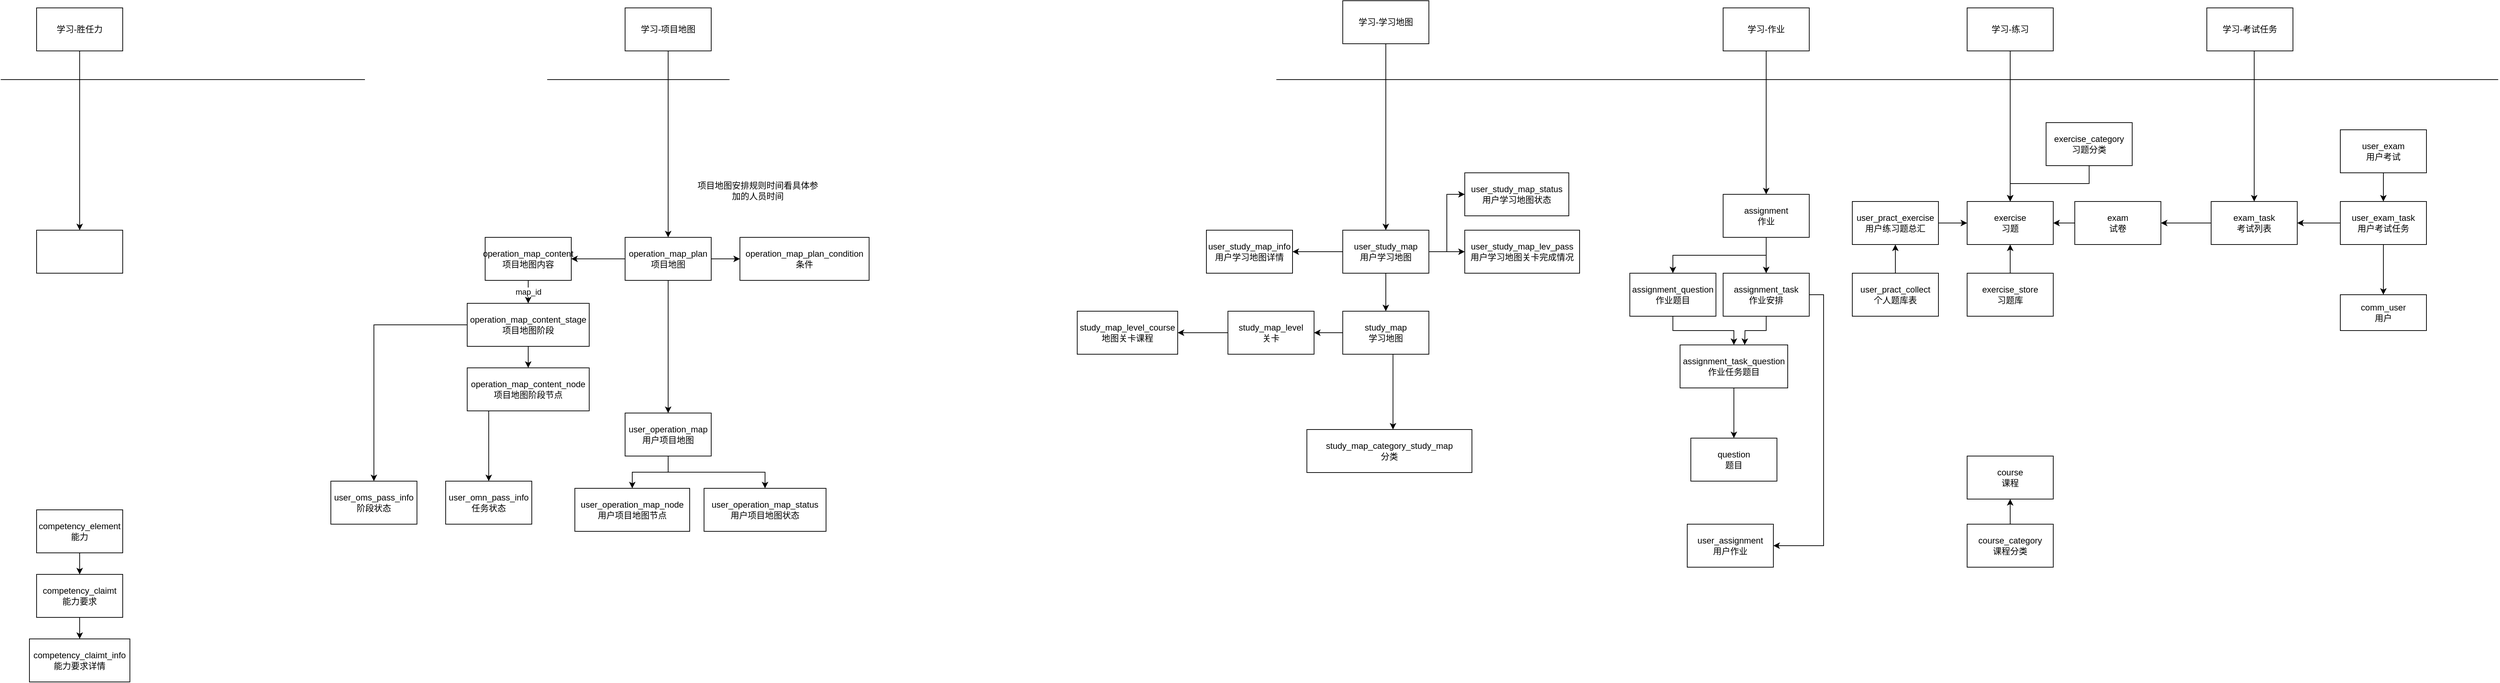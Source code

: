 <mxfile version="16.6.1" type="github">
  <diagram id="bixSDpGMKZh9JCM2c2_f" name="Page-1">
    <mxGraphModel dx="4730" dy="1931" grid="1" gridSize="10" guides="1" tooltips="1" connect="1" arrows="1" fold="1" page="1" pageScale="1" pageWidth="827" pageHeight="1169" math="0" shadow="0">
      <root>
        <mxCell id="0" />
        <mxCell id="1" parent="0" />
        <mxCell id="MydzxWOjrlcetfUnZiZt-8" style="edgeStyle=orthogonalEdgeStyle;rounded=0;orthogonalLoop=1;jettySize=auto;html=1;entryX=1;entryY=0.5;entryDx=0;entryDy=0;" parent="1" source="MydzxWOjrlcetfUnZiZt-1" target="MydzxWOjrlcetfUnZiZt-7" edge="1">
          <mxGeometry relative="1" as="geometry" />
        </mxCell>
        <mxCell id="MydzxWOjrlcetfUnZiZt-1" value="exam_task&lt;br&gt;考试列表" style="rounded=0;whiteSpace=wrap;html=1;" parent="1" vertex="1">
          <mxGeometry x="420" y="170" width="120" height="60" as="geometry" />
        </mxCell>
        <mxCell id="MydzxWOjrlcetfUnZiZt-2" value="comm_user&lt;br&gt;用户" style="rounded=0;whiteSpace=wrap;html=1;" parent="1" vertex="1">
          <mxGeometry x="600" y="300" width="120" height="50" as="geometry" />
        </mxCell>
        <mxCell id="MydzxWOjrlcetfUnZiZt-5" style="edgeStyle=orthogonalEdgeStyle;rounded=0;orthogonalLoop=1;jettySize=auto;html=1;entryX=0.5;entryY=0;entryDx=0;entryDy=0;" parent="1" source="MydzxWOjrlcetfUnZiZt-3" target="MydzxWOjrlcetfUnZiZt-2" edge="1">
          <mxGeometry relative="1" as="geometry">
            <Array as="points">
              <mxPoint x="660" y="260" />
              <mxPoint x="660" y="260" />
            </Array>
          </mxGeometry>
        </mxCell>
        <mxCell id="MydzxWOjrlcetfUnZiZt-6" style="edgeStyle=orthogonalEdgeStyle;rounded=0;orthogonalLoop=1;jettySize=auto;html=1;exitX=0;exitY=0.5;exitDx=0;exitDy=0;" parent="1" source="MydzxWOjrlcetfUnZiZt-3" target="MydzxWOjrlcetfUnZiZt-1" edge="1">
          <mxGeometry relative="1" as="geometry" />
        </mxCell>
        <mxCell id="MydzxWOjrlcetfUnZiZt-3" value="user_exam_task&lt;br&gt;用户考试任务" style="rounded=0;whiteSpace=wrap;html=1;" parent="1" vertex="1">
          <mxGeometry x="600" y="170" width="120" height="60" as="geometry" />
        </mxCell>
        <mxCell id="MydzxWOjrlcetfUnZiZt-10" style="edgeStyle=orthogonalEdgeStyle;rounded=0;orthogonalLoop=1;jettySize=auto;html=1;exitX=0;exitY=0.5;exitDx=0;exitDy=0;" parent="1" source="MydzxWOjrlcetfUnZiZt-7" target="MydzxWOjrlcetfUnZiZt-9" edge="1">
          <mxGeometry relative="1" as="geometry" />
        </mxCell>
        <mxCell id="MydzxWOjrlcetfUnZiZt-7" value="exam&lt;br&gt;试卷" style="rounded=0;whiteSpace=wrap;html=1;" parent="1" vertex="1">
          <mxGeometry x="230" y="170" width="120" height="60" as="geometry" />
        </mxCell>
        <mxCell id="MydzxWOjrlcetfUnZiZt-9" value="exercise&lt;br&gt;习题" style="rounded=0;whiteSpace=wrap;html=1;" parent="1" vertex="1">
          <mxGeometry x="80" y="170" width="120" height="60" as="geometry" />
        </mxCell>
        <mxCell id="MydzxWOjrlcetfUnZiZt-24" style="edgeStyle=orthogonalEdgeStyle;rounded=0;orthogonalLoop=1;jettySize=auto;html=1;exitX=0.5;exitY=1;exitDx=0;exitDy=0;" parent="1" source="MydzxWOjrlcetfUnZiZt-11" target="MydzxWOjrlcetfUnZiZt-3" edge="1">
          <mxGeometry relative="1" as="geometry" />
        </mxCell>
        <mxCell id="MydzxWOjrlcetfUnZiZt-11" value="user_exam&lt;br&gt;用户考试" style="rounded=0;whiteSpace=wrap;html=1;" parent="1" vertex="1">
          <mxGeometry x="600" y="70" width="120" height="60" as="geometry" />
        </mxCell>
        <mxCell id="MydzxWOjrlcetfUnZiZt-14" style="edgeStyle=orthogonalEdgeStyle;rounded=0;orthogonalLoop=1;jettySize=auto;html=1;exitX=0.5;exitY=0;exitDx=0;exitDy=0;entryX=0.5;entryY=1;entryDx=0;entryDy=0;" parent="1" source="MydzxWOjrlcetfUnZiZt-13" target="MydzxWOjrlcetfUnZiZt-9" edge="1">
          <mxGeometry relative="1" as="geometry" />
        </mxCell>
        <mxCell id="MydzxWOjrlcetfUnZiZt-13" value="exercise_store&lt;br&gt;习题库" style="rounded=0;whiteSpace=wrap;html=1;" parent="1" vertex="1">
          <mxGeometry x="80" y="270" width="120" height="60" as="geometry" />
        </mxCell>
        <mxCell id="MydzxWOjrlcetfUnZiZt-39" style="edgeStyle=orthogonalEdgeStyle;rounded=0;orthogonalLoop=1;jettySize=auto;html=1;exitX=0.5;exitY=1;exitDx=0;exitDy=0;entryX=0.5;entryY=0;entryDx=0;entryDy=0;" parent="1" source="MydzxWOjrlcetfUnZiZt-15" target="MydzxWOjrlcetfUnZiZt-37" edge="1">
          <mxGeometry relative="1" as="geometry" />
        </mxCell>
        <mxCell id="MydzxWOjrlcetfUnZiZt-40" style="edgeStyle=orthogonalEdgeStyle;rounded=0;orthogonalLoop=1;jettySize=auto;html=1;exitX=0.5;exitY=1;exitDx=0;exitDy=0;entryX=0.5;entryY=0;entryDx=0;entryDy=0;" parent="1" source="MydzxWOjrlcetfUnZiZt-15" target="MydzxWOjrlcetfUnZiZt-16" edge="1">
          <mxGeometry relative="1" as="geometry" />
        </mxCell>
        <mxCell id="MydzxWOjrlcetfUnZiZt-15" value="assignment&lt;br&gt;作业" style="rounded=0;whiteSpace=wrap;html=1;" parent="1" vertex="1">
          <mxGeometry x="-260" y="160" width="120" height="60" as="geometry" />
        </mxCell>
        <mxCell id="MydzxWOjrlcetfUnZiZt-42" style="edgeStyle=orthogonalEdgeStyle;rounded=0;orthogonalLoop=1;jettySize=auto;html=1;exitX=0.5;exitY=1;exitDx=0;exitDy=0;entryX=0.5;entryY=0;entryDx=0;entryDy=0;" parent="1" source="MydzxWOjrlcetfUnZiZt-16" target="MydzxWOjrlcetfUnZiZt-41" edge="1">
          <mxGeometry relative="1" as="geometry" />
        </mxCell>
        <mxCell id="MydzxWOjrlcetfUnZiZt-16" value="assignment_question&lt;br&gt;作业题目" style="rounded=0;whiteSpace=wrap;html=1;" parent="1" vertex="1">
          <mxGeometry x="-390" y="270" width="120" height="60" as="geometry" />
        </mxCell>
        <mxCell id="MydzxWOjrlcetfUnZiZt-20" style="edgeStyle=orthogonalEdgeStyle;rounded=0;orthogonalLoop=1;jettySize=auto;html=1;exitX=1;exitY=0.5;exitDx=0;exitDy=0;entryX=0;entryY=0.5;entryDx=0;entryDy=0;" parent="1" source="MydzxWOjrlcetfUnZiZt-19" target="MydzxWOjrlcetfUnZiZt-9" edge="1">
          <mxGeometry relative="1" as="geometry" />
        </mxCell>
        <mxCell id="MydzxWOjrlcetfUnZiZt-19" value="user_pract_exercise&lt;br&gt;用户练习题总汇" style="rounded=0;whiteSpace=wrap;html=1;" parent="1" vertex="1">
          <mxGeometry x="-80" y="170" width="120" height="60" as="geometry" />
        </mxCell>
        <mxCell id="MydzxWOjrlcetfUnZiZt-22" style="edgeStyle=orthogonalEdgeStyle;rounded=0;orthogonalLoop=1;jettySize=auto;html=1;exitX=0.5;exitY=0;exitDx=0;exitDy=0;" parent="1" source="MydzxWOjrlcetfUnZiZt-21" target="MydzxWOjrlcetfUnZiZt-19" edge="1">
          <mxGeometry relative="1" as="geometry">
            <Array as="points" />
          </mxGeometry>
        </mxCell>
        <mxCell id="MydzxWOjrlcetfUnZiZt-21" value="user_pract_collect&lt;br&gt;个人题库表" style="rounded=0;whiteSpace=wrap;html=1;" parent="1" vertex="1">
          <mxGeometry x="-80" y="270" width="120" height="60" as="geometry" />
        </mxCell>
        <mxCell id="MydzxWOjrlcetfUnZiZt-26" value="" style="endArrow=none;html=1;rounded=0;" parent="1" edge="1">
          <mxGeometry width="50" height="50" relative="1" as="geometry">
            <mxPoint x="-2660" as="sourcePoint" />
            <mxPoint x="820" as="targetPoint" />
            <Array as="points">
              <mxPoint x="270" />
            </Array>
          </mxGeometry>
        </mxCell>
        <mxCell id="MydzxWOjrlcetfUnZiZt-28" style="edgeStyle=orthogonalEdgeStyle;rounded=0;orthogonalLoop=1;jettySize=auto;html=1;entryX=0.5;entryY=0;entryDx=0;entryDy=0;" parent="1" edge="1">
          <mxGeometry relative="1" as="geometry">
            <mxPoint x="474" y="-40" as="sourcePoint" />
            <mxPoint x="480" y="170" as="targetPoint" />
            <Array as="points">
              <mxPoint x="480" y="-40" />
            </Array>
          </mxGeometry>
        </mxCell>
        <mxCell id="MydzxWOjrlcetfUnZiZt-27" value="学习-考试任务" style="rounded=0;whiteSpace=wrap;html=1;" parent="1" vertex="1">
          <mxGeometry x="414" y="-100" width="120" height="60" as="geometry" />
        </mxCell>
        <mxCell id="MydzxWOjrlcetfUnZiZt-30" style="edgeStyle=orthogonalEdgeStyle;rounded=0;orthogonalLoop=1;jettySize=auto;html=1;exitX=0.5;exitY=1;exitDx=0;exitDy=0;" parent="1" source="MydzxWOjrlcetfUnZiZt-29" target="MydzxWOjrlcetfUnZiZt-9" edge="1">
          <mxGeometry relative="1" as="geometry" />
        </mxCell>
        <mxCell id="MydzxWOjrlcetfUnZiZt-29" value="学习-练习" style="rounded=0;whiteSpace=wrap;html=1;" parent="1" vertex="1">
          <mxGeometry x="80" y="-100" width="120" height="60" as="geometry" />
        </mxCell>
        <mxCell id="MydzxWOjrlcetfUnZiZt-32" style="edgeStyle=orthogonalEdgeStyle;rounded=0;orthogonalLoop=1;jettySize=auto;html=1;" parent="1" source="MydzxWOjrlcetfUnZiZt-31" target="MydzxWOjrlcetfUnZiZt-15" edge="1">
          <mxGeometry relative="1" as="geometry" />
        </mxCell>
        <mxCell id="MydzxWOjrlcetfUnZiZt-31" value="学习-作业" style="rounded=0;whiteSpace=wrap;html=1;" parent="1" vertex="1">
          <mxGeometry x="-260" y="-100" width="120" height="60" as="geometry" />
        </mxCell>
        <mxCell id="MydzxWOjrlcetfUnZiZt-35" value="question&lt;br&gt;题目" style="rounded=0;whiteSpace=wrap;html=1;" parent="1" vertex="1">
          <mxGeometry x="-305" y="500" width="120" height="60" as="geometry" />
        </mxCell>
        <mxCell id="MydzxWOjrlcetfUnZiZt-43" style="edgeStyle=orthogonalEdgeStyle;rounded=0;orthogonalLoop=1;jettySize=auto;html=1;exitX=0.5;exitY=1;exitDx=0;exitDy=0;" parent="1" source="MydzxWOjrlcetfUnZiZt-37" edge="1">
          <mxGeometry relative="1" as="geometry">
            <mxPoint x="-230" y="370" as="targetPoint" />
          </mxGeometry>
        </mxCell>
        <mxCell id="LBJv4DRS53q7PDyfE_7B-10" style="edgeStyle=orthogonalEdgeStyle;rounded=0;orthogonalLoop=1;jettySize=auto;html=1;exitX=1;exitY=0.5;exitDx=0;exitDy=0;entryX=1;entryY=0.5;entryDx=0;entryDy=0;" edge="1" parent="1" source="MydzxWOjrlcetfUnZiZt-37" target="LBJv4DRS53q7PDyfE_7B-8">
          <mxGeometry relative="1" as="geometry" />
        </mxCell>
        <mxCell id="MydzxWOjrlcetfUnZiZt-37" value="assignment_task&lt;br&gt;作业安排" style="rounded=0;whiteSpace=wrap;html=1;" parent="1" vertex="1">
          <mxGeometry x="-260" y="270" width="120" height="60" as="geometry" />
        </mxCell>
        <mxCell id="MydzxWOjrlcetfUnZiZt-44" style="edgeStyle=orthogonalEdgeStyle;rounded=0;orthogonalLoop=1;jettySize=auto;html=1;exitX=0.5;exitY=1;exitDx=0;exitDy=0;" parent="1" source="MydzxWOjrlcetfUnZiZt-41" target="MydzxWOjrlcetfUnZiZt-35" edge="1">
          <mxGeometry relative="1" as="geometry" />
        </mxCell>
        <mxCell id="MydzxWOjrlcetfUnZiZt-41" value="assignment_task_question&lt;br&gt;作业任务题目" style="rounded=0;whiteSpace=wrap;html=1;" parent="1" vertex="1">
          <mxGeometry x="-320" y="370" width="150" height="60" as="geometry" />
        </mxCell>
        <mxCell id="MydzxWOjrlcetfUnZiZt-45" value="course&lt;br&gt;课程" style="rounded=0;whiteSpace=wrap;html=1;" parent="1" vertex="1">
          <mxGeometry x="80" y="525" width="120" height="60" as="geometry" />
        </mxCell>
        <mxCell id="MydzxWOjrlcetfUnZiZt-47" style="edgeStyle=orthogonalEdgeStyle;rounded=0;orthogonalLoop=1;jettySize=auto;html=1;exitX=0.5;exitY=1;exitDx=0;exitDy=0;entryX=0.5;entryY=0;entryDx=0;entryDy=0;" parent="1" source="MydzxWOjrlcetfUnZiZt-46" target="MydzxWOjrlcetfUnZiZt-9" edge="1">
          <mxGeometry relative="1" as="geometry" />
        </mxCell>
        <mxCell id="MydzxWOjrlcetfUnZiZt-46" value="exercise_category&lt;br&gt;习题分类" style="rounded=0;whiteSpace=wrap;html=1;" parent="1" vertex="1">
          <mxGeometry x="190" y="60" width="120" height="60" as="geometry" />
        </mxCell>
        <mxCell id="MydzxWOjrlcetfUnZiZt-50" style="edgeStyle=orthogonalEdgeStyle;rounded=0;orthogonalLoop=1;jettySize=auto;html=1;exitX=0.5;exitY=0;exitDx=0;exitDy=0;" parent="1" source="MydzxWOjrlcetfUnZiZt-48" target="MydzxWOjrlcetfUnZiZt-45" edge="1">
          <mxGeometry relative="1" as="geometry" />
        </mxCell>
        <mxCell id="MydzxWOjrlcetfUnZiZt-48" value="course_category&lt;br&gt;课程分类" style="rounded=0;whiteSpace=wrap;html=1;" parent="1" vertex="1">
          <mxGeometry x="80" y="620" width="120" height="60" as="geometry" />
        </mxCell>
        <mxCell id="RCs7ZY-scC4OHZq9N4nw-4" style="edgeStyle=orthogonalEdgeStyle;rounded=0;orthogonalLoop=1;jettySize=auto;html=1;exitX=0.5;exitY=1;exitDx=0;exitDy=0;" parent="1" source="RCs7ZY-scC4OHZq9N4nw-1" target="RCs7ZY-scC4OHZq9N4nw-2" edge="1">
          <mxGeometry relative="1" as="geometry">
            <Array as="points">
              <mxPoint x="-720" y="383" />
            </Array>
          </mxGeometry>
        </mxCell>
        <mxCell id="RCs7ZY-scC4OHZq9N4nw-6" style="edgeStyle=orthogonalEdgeStyle;rounded=0;orthogonalLoop=1;jettySize=auto;html=1;" parent="1" source="RCs7ZY-scC4OHZq9N4nw-1" target="RCs7ZY-scC4OHZq9N4nw-5" edge="1">
          <mxGeometry relative="1" as="geometry" />
        </mxCell>
        <mxCell id="RCs7ZY-scC4OHZq9N4nw-1" value="study_map&lt;br&gt;学习地图" style="rounded=0;whiteSpace=wrap;html=1;" parent="1" vertex="1">
          <mxGeometry x="-790" y="323" width="120" height="60" as="geometry" />
        </mxCell>
        <mxCell id="RCs7ZY-scC4OHZq9N4nw-2" value="study_map_category_study_map&lt;br&gt;分类" style="rounded=0;whiteSpace=wrap;html=1;" parent="1" vertex="1">
          <mxGeometry x="-840" y="488" width="230" height="60" as="geometry" />
        </mxCell>
        <mxCell id="RCs7ZY-scC4OHZq9N4nw-8" style="edgeStyle=orthogonalEdgeStyle;rounded=0;orthogonalLoop=1;jettySize=auto;html=1;" parent="1" source="RCs7ZY-scC4OHZq9N4nw-5" target="RCs7ZY-scC4OHZq9N4nw-7" edge="1">
          <mxGeometry relative="1" as="geometry" />
        </mxCell>
        <mxCell id="RCs7ZY-scC4OHZq9N4nw-5" value="study_map_level&lt;br&gt;关卡" style="rounded=0;whiteSpace=wrap;html=1;" parent="1" vertex="1">
          <mxGeometry x="-950" y="323" width="120" height="60" as="geometry" />
        </mxCell>
        <mxCell id="RCs7ZY-scC4OHZq9N4nw-7" value="study_map_level_course&lt;br&gt;地图关卡课程" style="rounded=0;whiteSpace=wrap;html=1;" parent="1" vertex="1">
          <mxGeometry x="-1160" y="323" width="140" height="60" as="geometry" />
        </mxCell>
        <mxCell id="RCs7ZY-scC4OHZq9N4nw-11" style="edgeStyle=orthogonalEdgeStyle;rounded=0;orthogonalLoop=1;jettySize=auto;html=1;" parent="1" source="RCs7ZY-scC4OHZq9N4nw-9" target="RCs7ZY-scC4OHZq9N4nw-10" edge="1">
          <mxGeometry relative="1" as="geometry" />
        </mxCell>
        <mxCell id="RCs7ZY-scC4OHZq9N4nw-9" value="学习-学习地图" style="rounded=0;whiteSpace=wrap;html=1;" parent="1" vertex="1">
          <mxGeometry x="-790" y="-110" width="120" height="60" as="geometry" />
        </mxCell>
        <mxCell id="RCs7ZY-scC4OHZq9N4nw-13" style="edgeStyle=orthogonalEdgeStyle;rounded=0;orthogonalLoop=1;jettySize=auto;html=1;exitX=0;exitY=0.5;exitDx=0;exitDy=0;entryX=1;entryY=0.5;entryDx=0;entryDy=0;" parent="1" source="RCs7ZY-scC4OHZq9N4nw-10" target="RCs7ZY-scC4OHZq9N4nw-12" edge="1">
          <mxGeometry relative="1" as="geometry" />
        </mxCell>
        <mxCell id="RCs7ZY-scC4OHZq9N4nw-14" style="edgeStyle=orthogonalEdgeStyle;rounded=0;orthogonalLoop=1;jettySize=auto;html=1;" parent="1" source="RCs7ZY-scC4OHZq9N4nw-10" target="RCs7ZY-scC4OHZq9N4nw-1" edge="1">
          <mxGeometry relative="1" as="geometry" />
        </mxCell>
        <mxCell id="RCs7ZY-scC4OHZq9N4nw-16" style="edgeStyle=orthogonalEdgeStyle;rounded=0;orthogonalLoop=1;jettySize=auto;html=1;exitX=1;exitY=0.5;exitDx=0;exitDy=0;" parent="1" source="RCs7ZY-scC4OHZq9N4nw-10" target="RCs7ZY-scC4OHZq9N4nw-15" edge="1">
          <mxGeometry relative="1" as="geometry" />
        </mxCell>
        <mxCell id="RCs7ZY-scC4OHZq9N4nw-18" style="edgeStyle=orthogonalEdgeStyle;rounded=0;orthogonalLoop=1;jettySize=auto;html=1;exitX=1;exitY=0.5;exitDx=0;exitDy=0;entryX=0;entryY=0.5;entryDx=0;entryDy=0;" parent="1" source="RCs7ZY-scC4OHZq9N4nw-10" target="RCs7ZY-scC4OHZq9N4nw-17" edge="1">
          <mxGeometry relative="1" as="geometry" />
        </mxCell>
        <mxCell id="RCs7ZY-scC4OHZq9N4nw-10" value="user_study_map&lt;br&gt;用户学习地图" style="rounded=0;whiteSpace=wrap;html=1;" parent="1" vertex="1">
          <mxGeometry x="-790" y="210" width="120" height="60" as="geometry" />
        </mxCell>
        <mxCell id="RCs7ZY-scC4OHZq9N4nw-12" value="user_study_map_info&lt;br&gt;用户学习地图详情" style="rounded=0;whiteSpace=wrap;html=1;" parent="1" vertex="1">
          <mxGeometry x="-980" y="210" width="120" height="60" as="geometry" />
        </mxCell>
        <mxCell id="RCs7ZY-scC4OHZq9N4nw-15" value="user_study_map_lev_pass&lt;br&gt;用户学习地图关卡完成情况" style="rounded=0;whiteSpace=wrap;html=1;" parent="1" vertex="1">
          <mxGeometry x="-620" y="210" width="160" height="60" as="geometry" />
        </mxCell>
        <mxCell id="RCs7ZY-scC4OHZq9N4nw-17" value="user_study_map_status&lt;br&gt;用户学习地图状态" style="rounded=0;whiteSpace=wrap;html=1;" parent="1" vertex="1">
          <mxGeometry x="-620" y="130" width="145" height="60" as="geometry" />
        </mxCell>
        <mxCell id="1GCxXS8aV8vdetoeTW0v-2" style="edgeStyle=orthogonalEdgeStyle;rounded=0;orthogonalLoop=1;jettySize=auto;html=1;exitX=0.5;exitY=1;exitDx=0;exitDy=0;" parent="1" source="RCs7ZY-scC4OHZq9N4nw-23" target="1GCxXS8aV8vdetoeTW0v-1" edge="1">
          <mxGeometry relative="1" as="geometry" />
        </mxCell>
        <mxCell id="RCs7ZY-scC4OHZq9N4nw-23" value="学习-胜任力" style="rounded=0;whiteSpace=wrap;html=1;" parent="1" vertex="1">
          <mxGeometry x="-2610" y="-100" width="120" height="60" as="geometry" />
        </mxCell>
        <mxCell id="RCs7ZY-scC4OHZq9N4nw-28" style="edgeStyle=orthogonalEdgeStyle;rounded=0;orthogonalLoop=1;jettySize=auto;html=1;" parent="1" source="RCs7ZY-scC4OHZq9N4nw-24" target="RCs7ZY-scC4OHZq9N4nw-25" edge="1">
          <mxGeometry relative="1" as="geometry" />
        </mxCell>
        <mxCell id="RCs7ZY-scC4OHZq9N4nw-24" value="学习-项目地图" style="rounded=0;whiteSpace=wrap;html=1;" parent="1" vertex="1">
          <mxGeometry x="-1790" y="-100" width="120" height="60" as="geometry" />
        </mxCell>
        <mxCell id="RCs7ZY-scC4OHZq9N4nw-33" style="edgeStyle=orthogonalEdgeStyle;rounded=0;orthogonalLoop=1;jettySize=auto;html=1;exitX=1;exitY=0.5;exitDx=0;exitDy=0;" parent="1" source="RCs7ZY-scC4OHZq9N4nw-25" target="RCs7ZY-scC4OHZq9N4nw-26" edge="1">
          <mxGeometry relative="1" as="geometry" />
        </mxCell>
        <mxCell id="RCs7ZY-scC4OHZq9N4nw-35" style="edgeStyle=orthogonalEdgeStyle;rounded=0;orthogonalLoop=1;jettySize=auto;html=1;exitX=0.5;exitY=1;exitDx=0;exitDy=0;" parent="1" source="RCs7ZY-scC4OHZq9N4nw-25" target="RCs7ZY-scC4OHZq9N4nw-34" edge="1">
          <mxGeometry relative="1" as="geometry" />
        </mxCell>
        <mxCell id="LBJv4DRS53q7PDyfE_7B-15" style="edgeStyle=orthogonalEdgeStyle;rounded=0;orthogonalLoop=1;jettySize=auto;html=1;exitX=0;exitY=0.5;exitDx=0;exitDy=0;entryX=1;entryY=0.5;entryDx=0;entryDy=0;" edge="1" parent="1" source="RCs7ZY-scC4OHZq9N4nw-25" target="LBJv4DRS53q7PDyfE_7B-11">
          <mxGeometry relative="1" as="geometry" />
        </mxCell>
        <mxCell id="RCs7ZY-scC4OHZq9N4nw-25" value="operation_map_plan&lt;br&gt;项目地图" style="rounded=0;whiteSpace=wrap;html=1;" parent="1" vertex="1">
          <mxGeometry x="-1790" y="220" width="120" height="60" as="geometry" />
        </mxCell>
        <mxCell id="RCs7ZY-scC4OHZq9N4nw-26" value="operation_map_plan_condition&lt;br&gt;条件" style="rounded=0;whiteSpace=wrap;html=1;" parent="1" vertex="1">
          <mxGeometry x="-1630" y="220" width="180" height="60" as="geometry" />
        </mxCell>
        <mxCell id="RCs7ZY-scC4OHZq9N4nw-31" style="edgeStyle=orthogonalEdgeStyle;rounded=0;orthogonalLoop=1;jettySize=auto;html=1;exitX=0.5;exitY=1;exitDx=0;exitDy=0;" parent="1" source="RCs7ZY-scC4OHZq9N4nw-27" target="RCs7ZY-scC4OHZq9N4nw-30" edge="1">
          <mxGeometry relative="1" as="geometry" />
        </mxCell>
        <mxCell id="LBJv4DRS53q7PDyfE_7B-5" style="edgeStyle=orthogonalEdgeStyle;rounded=0;orthogonalLoop=1;jettySize=auto;html=1;entryX=0.5;entryY=0;entryDx=0;entryDy=0;" edge="1" parent="1" source="RCs7ZY-scC4OHZq9N4nw-27" target="LBJv4DRS53q7PDyfE_7B-2">
          <mxGeometry relative="1" as="geometry" />
        </mxCell>
        <mxCell id="RCs7ZY-scC4OHZq9N4nw-27" value="operation_map_content_stage&lt;br&gt;项目地图阶段" style="rounded=0;whiteSpace=wrap;html=1;" parent="1" vertex="1">
          <mxGeometry x="-2010" y="312" width="170" height="60" as="geometry" />
        </mxCell>
        <mxCell id="LBJv4DRS53q7PDyfE_7B-12" style="edgeStyle=orthogonalEdgeStyle;rounded=0;orthogonalLoop=1;jettySize=auto;html=1;exitX=0.25;exitY=1;exitDx=0;exitDy=0;" edge="1" parent="1" source="RCs7ZY-scC4OHZq9N4nw-30" target="LBJv4DRS53q7PDyfE_7B-3">
          <mxGeometry relative="1" as="geometry">
            <Array as="points">
              <mxPoint x="-1980" y="462" />
            </Array>
          </mxGeometry>
        </mxCell>
        <mxCell id="RCs7ZY-scC4OHZq9N4nw-30" value="operation_map_content_node&lt;br&gt;项目地图阶段节点" style="rounded=0;whiteSpace=wrap;html=1;" parent="1" vertex="1">
          <mxGeometry x="-2010" y="402" width="170" height="60" as="geometry" />
        </mxCell>
        <mxCell id="RCs7ZY-scC4OHZq9N4nw-38" style="edgeStyle=orthogonalEdgeStyle;rounded=0;orthogonalLoop=1;jettySize=auto;html=1;exitX=0.5;exitY=1;exitDx=0;exitDy=0;" parent="1" source="RCs7ZY-scC4OHZq9N4nw-34" target="RCs7ZY-scC4OHZq9N4nw-36" edge="1">
          <mxGeometry relative="1" as="geometry" />
        </mxCell>
        <mxCell id="RCs7ZY-scC4OHZq9N4nw-39" style="edgeStyle=orthogonalEdgeStyle;rounded=0;orthogonalLoop=1;jettySize=auto;html=1;exitX=0.5;exitY=1;exitDx=0;exitDy=0;" parent="1" source="RCs7ZY-scC4OHZq9N4nw-34" target="RCs7ZY-scC4OHZq9N4nw-37" edge="1">
          <mxGeometry relative="1" as="geometry" />
        </mxCell>
        <mxCell id="RCs7ZY-scC4OHZq9N4nw-34" value="user_operation_map&lt;br&gt;用户项目地图" style="rounded=0;whiteSpace=wrap;html=1;" parent="1" vertex="1">
          <mxGeometry x="-1790" y="465" width="120" height="60" as="geometry" />
        </mxCell>
        <mxCell id="RCs7ZY-scC4OHZq9N4nw-36" value="user_operation_map_node&lt;br&gt;用户项目地图节点" style="rounded=0;whiteSpace=wrap;html=1;" parent="1" vertex="1">
          <mxGeometry x="-1860" y="570" width="160" height="60" as="geometry" />
        </mxCell>
        <mxCell id="RCs7ZY-scC4OHZq9N4nw-37" value="user_operation_map_status&lt;br&gt;用户项目地图状态" style="rounded=0;whiteSpace=wrap;html=1;" parent="1" vertex="1">
          <mxGeometry x="-1680" y="570" width="170" height="60" as="geometry" />
        </mxCell>
        <mxCell id="1GCxXS8aV8vdetoeTW0v-1" value="" style="rounded=0;whiteSpace=wrap;html=1;" parent="1" vertex="1">
          <mxGeometry x="-2610" y="210" width="120" height="60" as="geometry" />
        </mxCell>
        <mxCell id="1GCxXS8aV8vdetoeTW0v-6" style="edgeStyle=orthogonalEdgeStyle;rounded=0;orthogonalLoop=1;jettySize=auto;html=1;exitX=0.5;exitY=1;exitDx=0;exitDy=0;" parent="1" source="1GCxXS8aV8vdetoeTW0v-4" target="1GCxXS8aV8vdetoeTW0v-5" edge="1">
          <mxGeometry relative="1" as="geometry" />
        </mxCell>
        <mxCell id="1GCxXS8aV8vdetoeTW0v-4" value="competency_element&lt;br&gt;能力" style="rounded=0;whiteSpace=wrap;html=1;" parent="1" vertex="1">
          <mxGeometry x="-2610" y="600" width="120" height="60" as="geometry" />
        </mxCell>
        <mxCell id="1GCxXS8aV8vdetoeTW0v-8" style="edgeStyle=orthogonalEdgeStyle;rounded=0;orthogonalLoop=1;jettySize=auto;html=1;exitX=0.5;exitY=1;exitDx=0;exitDy=0;" parent="1" source="1GCxXS8aV8vdetoeTW0v-5" target="1GCxXS8aV8vdetoeTW0v-7" edge="1">
          <mxGeometry relative="1" as="geometry" />
        </mxCell>
        <mxCell id="1GCxXS8aV8vdetoeTW0v-5" value="competency_claimt&lt;br&gt;能力要求" style="rounded=0;whiteSpace=wrap;html=1;" parent="1" vertex="1">
          <mxGeometry x="-2610" y="690" width="120" height="60" as="geometry" />
        </mxCell>
        <mxCell id="1GCxXS8aV8vdetoeTW0v-7" value="competency_claimt_info&lt;br&gt;能力要求详情" style="rounded=0;whiteSpace=wrap;html=1;" parent="1" vertex="1">
          <mxGeometry x="-2620" y="780" width="140" height="60" as="geometry" />
        </mxCell>
        <mxCell id="LBJv4DRS53q7PDyfE_7B-2" value="user_oms_pass_info&lt;br&gt;阶段状态" style="rounded=0;whiteSpace=wrap;html=1;" vertex="1" parent="1">
          <mxGeometry x="-2200" y="560" width="120" height="60" as="geometry" />
        </mxCell>
        <mxCell id="LBJv4DRS53q7PDyfE_7B-3" value="user_omn_pass_info&lt;br&gt;任务状态" style="rounded=0;whiteSpace=wrap;html=1;" vertex="1" parent="1">
          <mxGeometry x="-2040" y="560" width="120" height="60" as="geometry" />
        </mxCell>
        <mxCell id="LBJv4DRS53q7PDyfE_7B-6" value="项目地图安排规则时间看具体参加的人员时间" style="text;html=1;strokeColor=none;fillColor=none;align=center;verticalAlign=middle;whiteSpace=wrap;rounded=0;" vertex="1" parent="1">
          <mxGeometry x="-1690" y="130" width="170" height="50" as="geometry" />
        </mxCell>
        <mxCell id="LBJv4DRS53q7PDyfE_7B-8" value="user_assignment&lt;br&gt;用户作业" style="rounded=0;whiteSpace=wrap;html=1;" vertex="1" parent="1">
          <mxGeometry x="-310" y="620" width="120" height="60" as="geometry" />
        </mxCell>
        <mxCell id="LBJv4DRS53q7PDyfE_7B-11" value="operation_map_content&lt;br&gt;项目地图内容" style="rounded=0;whiteSpace=wrap;html=1;" vertex="1" parent="1">
          <mxGeometry x="-1985" y="220" width="120" height="60" as="geometry" />
        </mxCell>
        <mxCell id="LBJv4DRS53q7PDyfE_7B-14" value="map_id" style="edgeStyle=orthogonalEdgeStyle;rounded=0;orthogonalLoop=1;jettySize=auto;html=1;" edge="1" parent="1" source="LBJv4DRS53q7PDyfE_7B-11" target="RCs7ZY-scC4OHZq9N4nw-27">
          <mxGeometry relative="1" as="geometry" />
        </mxCell>
      </root>
    </mxGraphModel>
  </diagram>
</mxfile>
